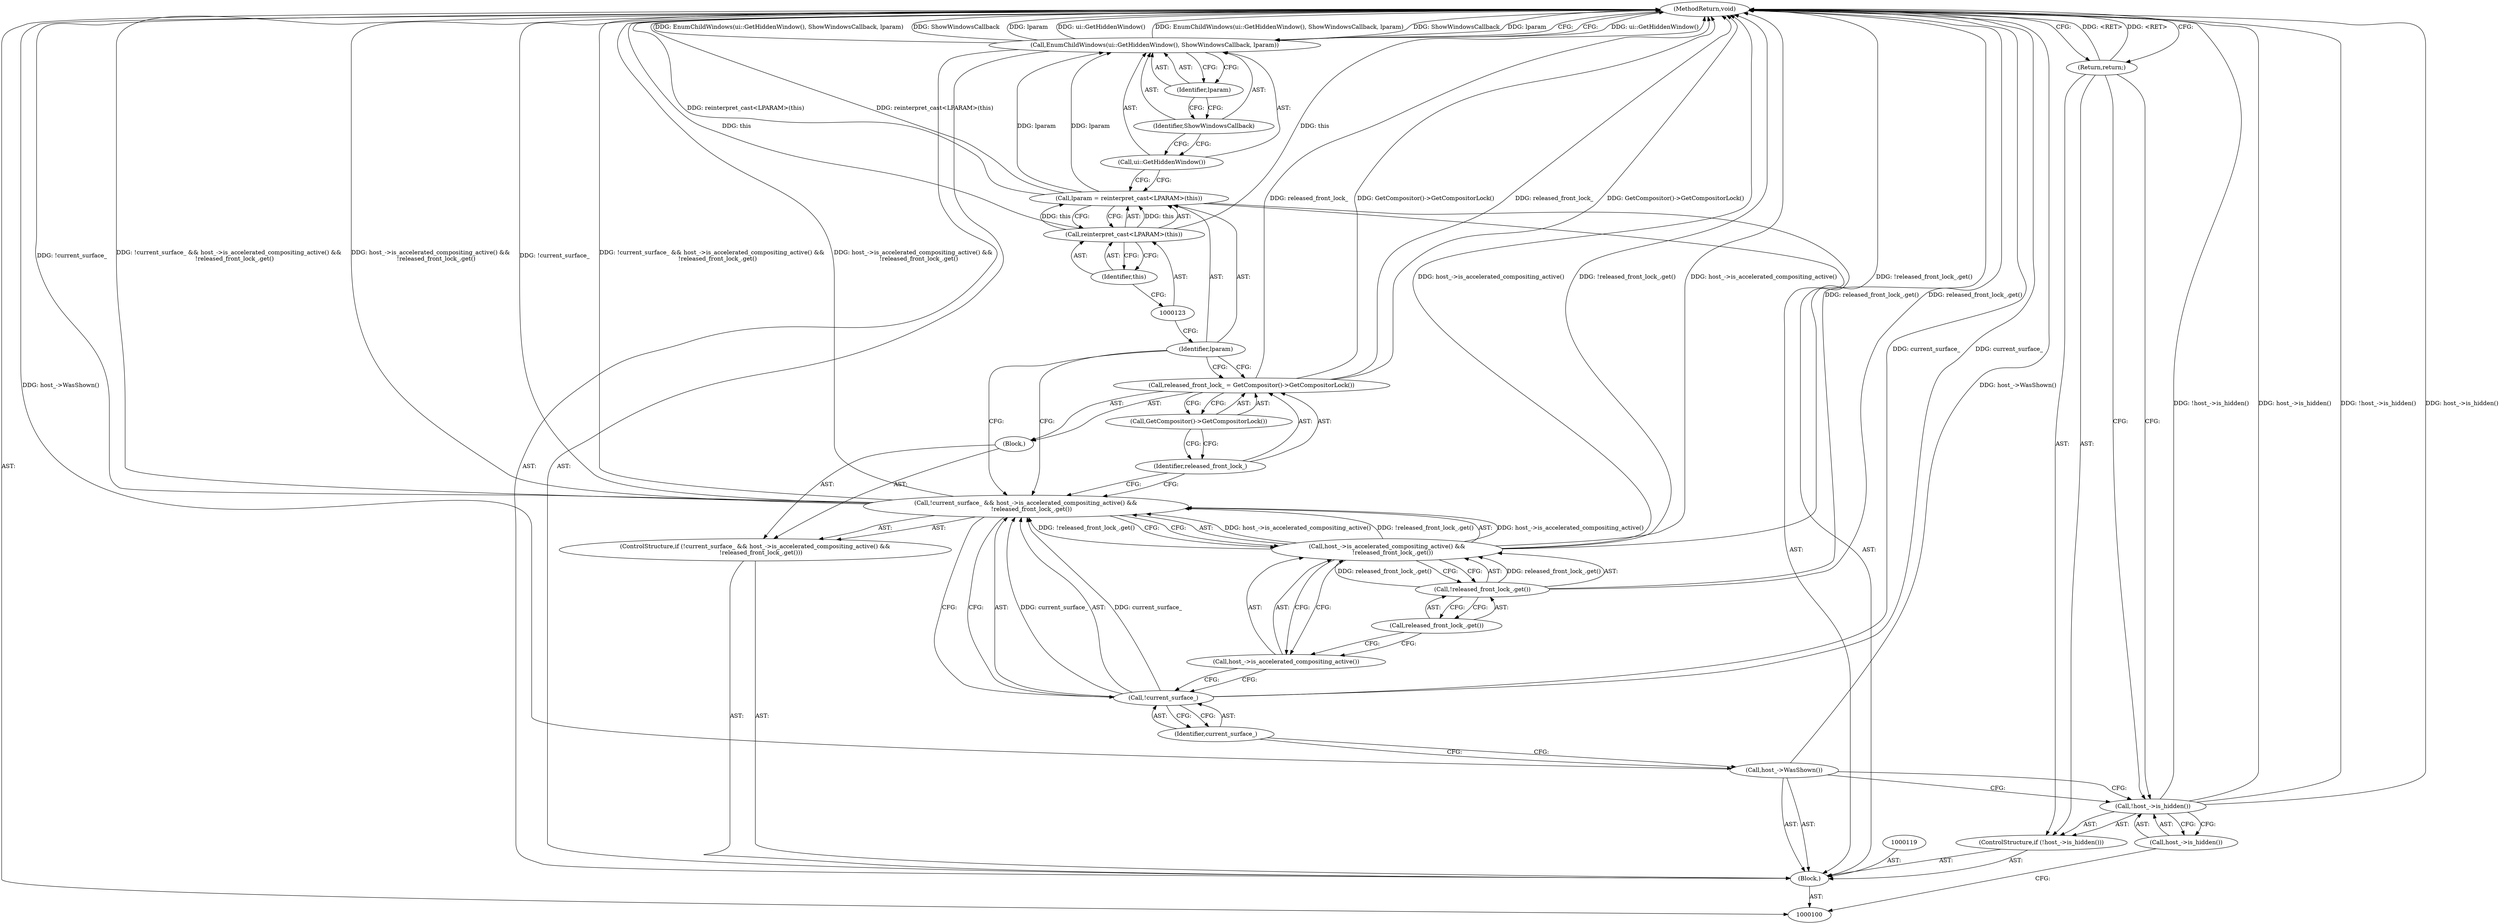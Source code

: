 digraph "0_Chrome_18d67244984a574ba2dd8779faabc0e3e34f4b76_36" {
"1000129" [label="(MethodReturn,void)"];
"1000101" [label="(Block,)"];
"1000120" [label="(Call,lparam = reinterpret_cast<LPARAM>(this))"];
"1000121" [label="(Identifier,lparam)"];
"1000122" [label="(Call,reinterpret_cast<LPARAM>(this))"];
"1000124" [label="(Identifier,this)"];
"1000126" [label="(Call,ui::GetHiddenWindow())"];
"1000125" [label="(Call,EnumChildWindows(ui::GetHiddenWindow(), ShowWindowsCallback, lparam))"];
"1000127" [label="(Identifier,ShowWindowsCallback)"];
"1000128" [label="(Identifier,lparam)"];
"1000102" [label="(ControlStructure,if (!host_->is_hidden()))"];
"1000103" [label="(Call,!host_->is_hidden())"];
"1000104" [label="(Call,host_->is_hidden())"];
"1000105" [label="(Return,return;)"];
"1000106" [label="(Call,host_->WasShown())"];
"1000107" [label="(ControlStructure,if (!current_surface_ && host_->is_accelerated_compositing_active() &&\n      !released_front_lock_.get()))"];
"1000111" [label="(Call,host_->is_accelerated_compositing_active() &&\n      !released_front_lock_.get())"];
"1000112" [label="(Call,host_->is_accelerated_compositing_active())"];
"1000108" [label="(Call,!current_surface_ && host_->is_accelerated_compositing_active() &&\n      !released_front_lock_.get())"];
"1000109" [label="(Call,!current_surface_)"];
"1000110" [label="(Identifier,current_surface_)"];
"1000115" [label="(Block,)"];
"1000113" [label="(Call,!released_front_lock_.get())"];
"1000114" [label="(Call,released_front_lock_.get())"];
"1000118" [label="(Call,GetCompositor()->GetCompositorLock())"];
"1000116" [label="(Call,released_front_lock_ = GetCompositor()->GetCompositorLock())"];
"1000117" [label="(Identifier,released_front_lock_)"];
"1000129" -> "1000100"  [label="AST: "];
"1000129" -> "1000105"  [label="CFG: "];
"1000129" -> "1000125"  [label="CFG: "];
"1000116" -> "1000129"  [label="DDG: released_front_lock_"];
"1000116" -> "1000129"  [label="DDG: GetCompositor()->GetCompositorLock()"];
"1000125" -> "1000129"  [label="DDG: ui::GetHiddenWindow()"];
"1000125" -> "1000129"  [label="DDG: EnumChildWindows(ui::GetHiddenWindow(), ShowWindowsCallback, lparam)"];
"1000125" -> "1000129"  [label="DDG: ShowWindowsCallback"];
"1000125" -> "1000129"  [label="DDG: lparam"];
"1000108" -> "1000129"  [label="DDG: !current_surface_ && host_->is_accelerated_compositing_active() &&\n      !released_front_lock_.get()"];
"1000108" -> "1000129"  [label="DDG: host_->is_accelerated_compositing_active() &&\n      !released_front_lock_.get()"];
"1000108" -> "1000129"  [label="DDG: !current_surface_"];
"1000103" -> "1000129"  [label="DDG: host_->is_hidden()"];
"1000103" -> "1000129"  [label="DDG: !host_->is_hidden()"];
"1000113" -> "1000129"  [label="DDG: released_front_lock_.get()"];
"1000111" -> "1000129"  [label="DDG: host_->is_accelerated_compositing_active()"];
"1000111" -> "1000129"  [label="DDG: !released_front_lock_.get()"];
"1000120" -> "1000129"  [label="DDG: reinterpret_cast<LPARAM>(this)"];
"1000122" -> "1000129"  [label="DDG: this"];
"1000109" -> "1000129"  [label="DDG: current_surface_"];
"1000106" -> "1000129"  [label="DDG: host_->WasShown()"];
"1000105" -> "1000129"  [label="DDG: <RET>"];
"1000101" -> "1000100"  [label="AST: "];
"1000102" -> "1000101"  [label="AST: "];
"1000106" -> "1000101"  [label="AST: "];
"1000107" -> "1000101"  [label="AST: "];
"1000119" -> "1000101"  [label="AST: "];
"1000120" -> "1000101"  [label="AST: "];
"1000125" -> "1000101"  [label="AST: "];
"1000120" -> "1000101"  [label="AST: "];
"1000120" -> "1000122"  [label="CFG: "];
"1000121" -> "1000120"  [label="AST: "];
"1000122" -> "1000120"  [label="AST: "];
"1000126" -> "1000120"  [label="CFG: "];
"1000120" -> "1000129"  [label="DDG: reinterpret_cast<LPARAM>(this)"];
"1000122" -> "1000120"  [label="DDG: this"];
"1000120" -> "1000125"  [label="DDG: lparam"];
"1000121" -> "1000120"  [label="AST: "];
"1000121" -> "1000116"  [label="CFG: "];
"1000121" -> "1000108"  [label="CFG: "];
"1000123" -> "1000121"  [label="CFG: "];
"1000122" -> "1000120"  [label="AST: "];
"1000122" -> "1000124"  [label="CFG: "];
"1000123" -> "1000122"  [label="AST: "];
"1000124" -> "1000122"  [label="AST: "];
"1000120" -> "1000122"  [label="CFG: "];
"1000122" -> "1000129"  [label="DDG: this"];
"1000122" -> "1000120"  [label="DDG: this"];
"1000124" -> "1000122"  [label="AST: "];
"1000124" -> "1000123"  [label="CFG: "];
"1000122" -> "1000124"  [label="CFG: "];
"1000126" -> "1000125"  [label="AST: "];
"1000126" -> "1000120"  [label="CFG: "];
"1000127" -> "1000126"  [label="CFG: "];
"1000125" -> "1000101"  [label="AST: "];
"1000125" -> "1000128"  [label="CFG: "];
"1000126" -> "1000125"  [label="AST: "];
"1000127" -> "1000125"  [label="AST: "];
"1000128" -> "1000125"  [label="AST: "];
"1000129" -> "1000125"  [label="CFG: "];
"1000125" -> "1000129"  [label="DDG: ui::GetHiddenWindow()"];
"1000125" -> "1000129"  [label="DDG: EnumChildWindows(ui::GetHiddenWindow(), ShowWindowsCallback, lparam)"];
"1000125" -> "1000129"  [label="DDG: ShowWindowsCallback"];
"1000125" -> "1000129"  [label="DDG: lparam"];
"1000120" -> "1000125"  [label="DDG: lparam"];
"1000127" -> "1000125"  [label="AST: "];
"1000127" -> "1000126"  [label="CFG: "];
"1000128" -> "1000127"  [label="CFG: "];
"1000128" -> "1000125"  [label="AST: "];
"1000128" -> "1000127"  [label="CFG: "];
"1000125" -> "1000128"  [label="CFG: "];
"1000102" -> "1000101"  [label="AST: "];
"1000103" -> "1000102"  [label="AST: "];
"1000105" -> "1000102"  [label="AST: "];
"1000103" -> "1000102"  [label="AST: "];
"1000103" -> "1000104"  [label="CFG: "];
"1000104" -> "1000103"  [label="AST: "];
"1000105" -> "1000103"  [label="CFG: "];
"1000106" -> "1000103"  [label="CFG: "];
"1000103" -> "1000129"  [label="DDG: host_->is_hidden()"];
"1000103" -> "1000129"  [label="DDG: !host_->is_hidden()"];
"1000104" -> "1000103"  [label="AST: "];
"1000104" -> "1000100"  [label="CFG: "];
"1000103" -> "1000104"  [label="CFG: "];
"1000105" -> "1000102"  [label="AST: "];
"1000105" -> "1000103"  [label="CFG: "];
"1000129" -> "1000105"  [label="CFG: "];
"1000105" -> "1000129"  [label="DDG: <RET>"];
"1000106" -> "1000101"  [label="AST: "];
"1000106" -> "1000103"  [label="CFG: "];
"1000110" -> "1000106"  [label="CFG: "];
"1000106" -> "1000129"  [label="DDG: host_->WasShown()"];
"1000107" -> "1000101"  [label="AST: "];
"1000108" -> "1000107"  [label="AST: "];
"1000115" -> "1000107"  [label="AST: "];
"1000111" -> "1000108"  [label="AST: "];
"1000111" -> "1000112"  [label="CFG: "];
"1000111" -> "1000113"  [label="CFG: "];
"1000112" -> "1000111"  [label="AST: "];
"1000113" -> "1000111"  [label="AST: "];
"1000108" -> "1000111"  [label="CFG: "];
"1000111" -> "1000129"  [label="DDG: host_->is_accelerated_compositing_active()"];
"1000111" -> "1000129"  [label="DDG: !released_front_lock_.get()"];
"1000111" -> "1000108"  [label="DDG: host_->is_accelerated_compositing_active()"];
"1000111" -> "1000108"  [label="DDG: !released_front_lock_.get()"];
"1000113" -> "1000111"  [label="DDG: released_front_lock_.get()"];
"1000112" -> "1000111"  [label="AST: "];
"1000112" -> "1000109"  [label="CFG: "];
"1000114" -> "1000112"  [label="CFG: "];
"1000111" -> "1000112"  [label="CFG: "];
"1000108" -> "1000107"  [label="AST: "];
"1000108" -> "1000109"  [label="CFG: "];
"1000108" -> "1000111"  [label="CFG: "];
"1000109" -> "1000108"  [label="AST: "];
"1000111" -> "1000108"  [label="AST: "];
"1000117" -> "1000108"  [label="CFG: "];
"1000121" -> "1000108"  [label="CFG: "];
"1000108" -> "1000129"  [label="DDG: !current_surface_ && host_->is_accelerated_compositing_active() &&\n      !released_front_lock_.get()"];
"1000108" -> "1000129"  [label="DDG: host_->is_accelerated_compositing_active() &&\n      !released_front_lock_.get()"];
"1000108" -> "1000129"  [label="DDG: !current_surface_"];
"1000109" -> "1000108"  [label="DDG: current_surface_"];
"1000111" -> "1000108"  [label="DDG: host_->is_accelerated_compositing_active()"];
"1000111" -> "1000108"  [label="DDG: !released_front_lock_.get()"];
"1000109" -> "1000108"  [label="AST: "];
"1000109" -> "1000110"  [label="CFG: "];
"1000110" -> "1000109"  [label="AST: "];
"1000112" -> "1000109"  [label="CFG: "];
"1000108" -> "1000109"  [label="CFG: "];
"1000109" -> "1000129"  [label="DDG: current_surface_"];
"1000109" -> "1000108"  [label="DDG: current_surface_"];
"1000110" -> "1000109"  [label="AST: "];
"1000110" -> "1000106"  [label="CFG: "];
"1000109" -> "1000110"  [label="CFG: "];
"1000115" -> "1000107"  [label="AST: "];
"1000116" -> "1000115"  [label="AST: "];
"1000113" -> "1000111"  [label="AST: "];
"1000113" -> "1000114"  [label="CFG: "];
"1000114" -> "1000113"  [label="AST: "];
"1000111" -> "1000113"  [label="CFG: "];
"1000113" -> "1000129"  [label="DDG: released_front_lock_.get()"];
"1000113" -> "1000111"  [label="DDG: released_front_lock_.get()"];
"1000114" -> "1000113"  [label="AST: "];
"1000114" -> "1000112"  [label="CFG: "];
"1000113" -> "1000114"  [label="CFG: "];
"1000118" -> "1000116"  [label="AST: "];
"1000118" -> "1000117"  [label="CFG: "];
"1000116" -> "1000118"  [label="CFG: "];
"1000116" -> "1000115"  [label="AST: "];
"1000116" -> "1000118"  [label="CFG: "];
"1000117" -> "1000116"  [label="AST: "];
"1000118" -> "1000116"  [label="AST: "];
"1000121" -> "1000116"  [label="CFG: "];
"1000116" -> "1000129"  [label="DDG: released_front_lock_"];
"1000116" -> "1000129"  [label="DDG: GetCompositor()->GetCompositorLock()"];
"1000117" -> "1000116"  [label="AST: "];
"1000117" -> "1000108"  [label="CFG: "];
"1000118" -> "1000117"  [label="CFG: "];
}
